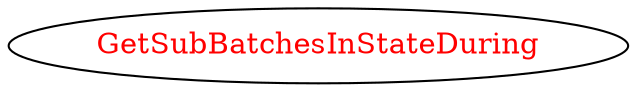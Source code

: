 digraph dependencyGraph {
 concentrate=true;
 ranksep="2.0";
 rankdir="LR"; 
 splines="ortho";
"GetSubBatchesInStateDuring" [fontcolor="red"];
}